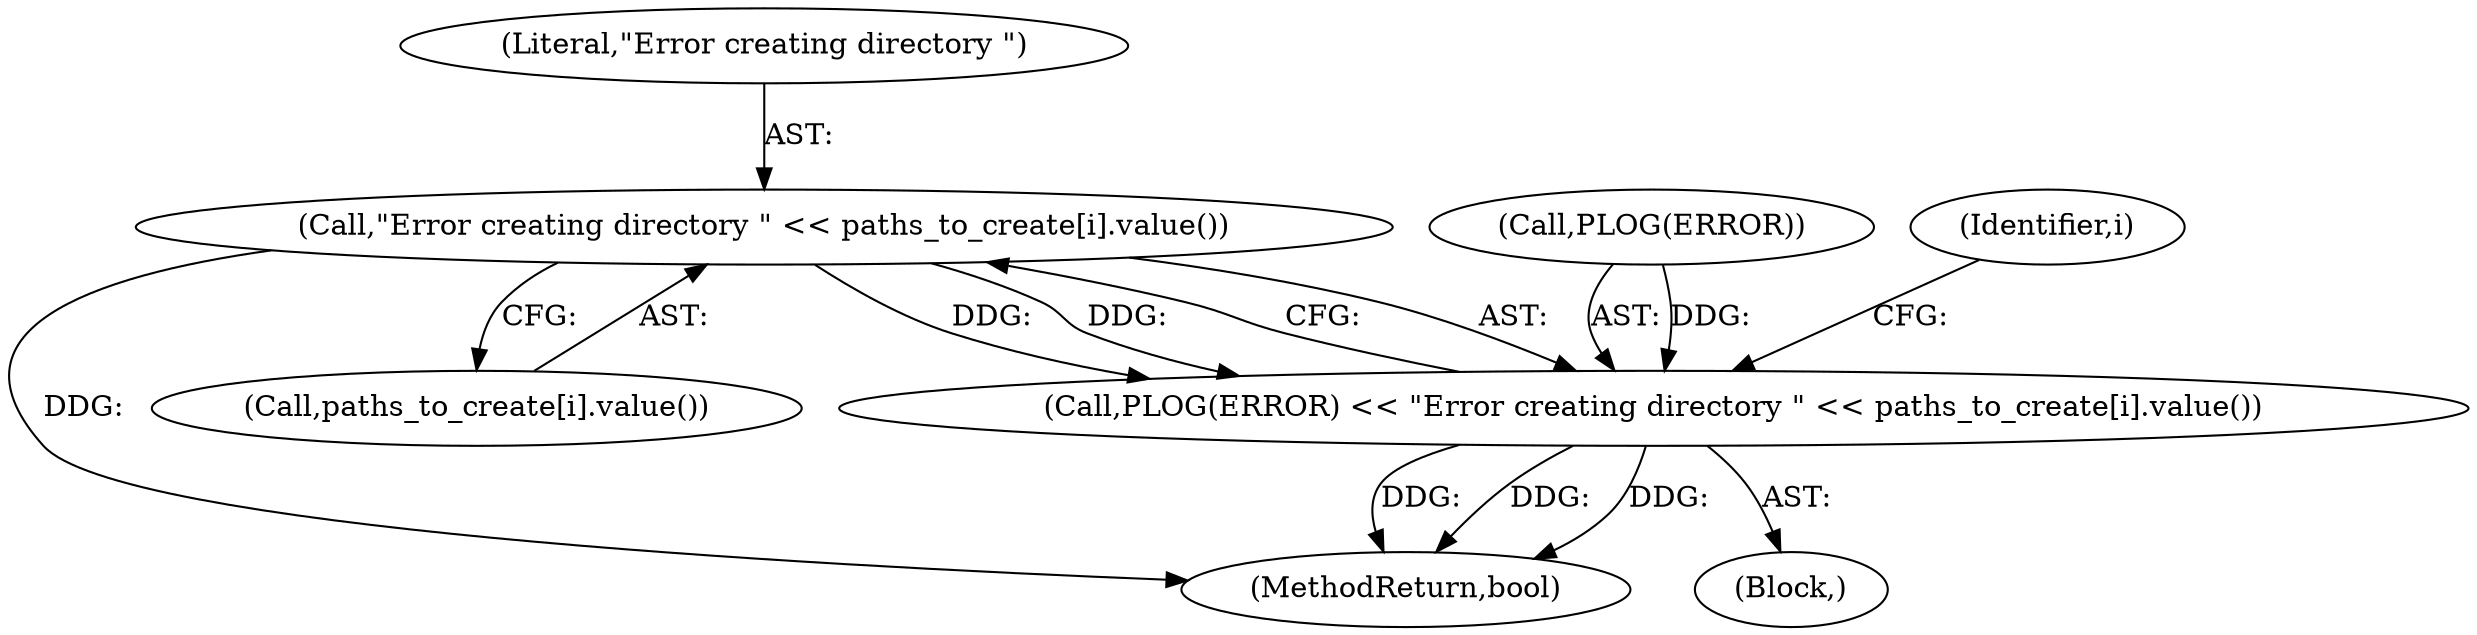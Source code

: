 digraph "1_Chrome_baef1ffd73db183ca50c854e1779ed7f6e5100a8@API" {
"1000137" [label="(Call,\"Error creating directory \" << paths_to_create[i].value())"];
"1000134" [label="(Call,PLOG(ERROR) << \"Error creating directory \" << paths_to_create[i].value())"];
"1000150" [label="(MethodReturn,bool)"];
"1000137" [label="(Call,\"Error creating directory \" << paths_to_create[i].value())"];
"1000134" [label="(Call,PLOG(ERROR) << \"Error creating directory \" << paths_to_create[i].value())"];
"1000135" [label="(Call,PLOG(ERROR))"];
"1000139" [label="(Call,paths_to_create[i].value())"];
"1000116" [label="(Identifier,i)"];
"1000138" [label="(Literal,\"Error creating directory \")"];
"1000130" [label="(Block,)"];
"1000137" -> "1000134"  [label="AST: "];
"1000137" -> "1000139"  [label="CFG: "];
"1000138" -> "1000137"  [label="AST: "];
"1000139" -> "1000137"  [label="AST: "];
"1000134" -> "1000137"  [label="CFG: "];
"1000137" -> "1000150"  [label="DDG: "];
"1000137" -> "1000134"  [label="DDG: "];
"1000137" -> "1000134"  [label="DDG: "];
"1000134" -> "1000130"  [label="AST: "];
"1000135" -> "1000134"  [label="AST: "];
"1000116" -> "1000134"  [label="CFG: "];
"1000134" -> "1000150"  [label="DDG: "];
"1000134" -> "1000150"  [label="DDG: "];
"1000134" -> "1000150"  [label="DDG: "];
"1000135" -> "1000134"  [label="DDG: "];
}
